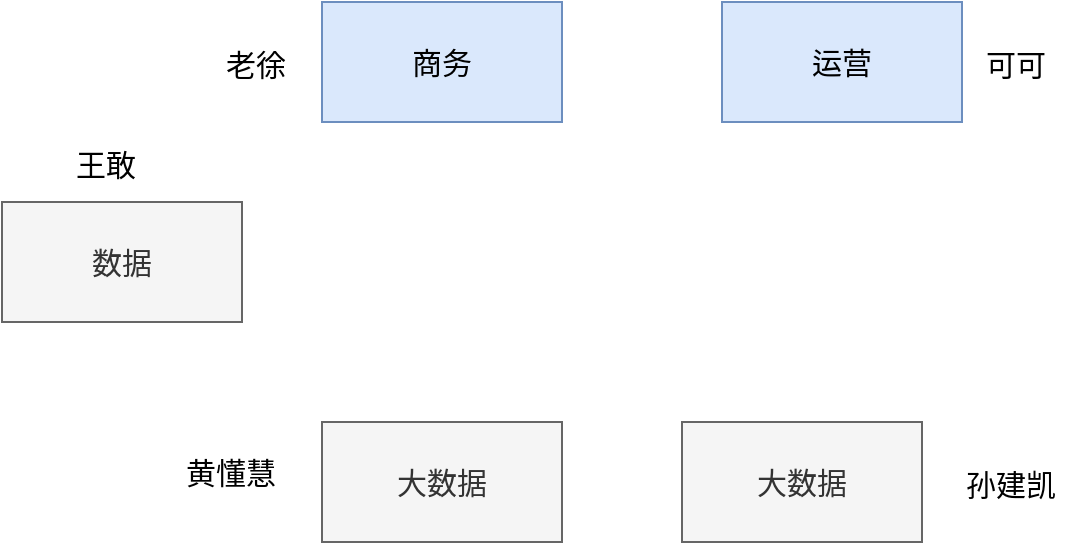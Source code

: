 <mxfile pages="1" version="11.2.3" type="github"><diagram id="fIMwTP92hbdsdI_JvTyM" name="Page-1"><mxGraphModel dx="1038" dy="550" grid="1" gridSize="10" guides="1" tooltips="1" connect="1" arrows="1" fold="1" page="1" pageScale="1" pageWidth="827" pageHeight="1169" math="0" shadow="0"><root><mxCell id="0"/><mxCell id="1" parent="0"/><mxCell id="g6etV0CFP4Bt9fbz8264-1" value="商务" style="rounded=0;whiteSpace=wrap;html=1;fillColor=#dae8fc;strokeColor=#6c8ebf;fontFamily=Verdana;fontSize=15;" vertex="1" parent="1"><mxGeometry x="160" y="240" width="120" height="60" as="geometry"/></mxCell><mxCell id="g6etV0CFP4Bt9fbz8264-4" value="运营" style="rounded=0;whiteSpace=wrap;html=1;fillColor=#dae8fc;strokeColor=#6c8ebf;fontFamily=Verdana;fontSize=15;" vertex="1" parent="1"><mxGeometry x="360" y="240" width="120" height="60" as="geometry"/></mxCell><mxCell id="g6etV0CFP4Bt9fbz8264-5" value="数据" style="rounded=0;whiteSpace=wrap;html=1;fillColor=#f5f5f5;strokeColor=#666666;fontFamily=Verdana;fontSize=15;fontColor=#333333;" vertex="1" parent="1"><mxGeometry y="340" width="120" height="60" as="geometry"/></mxCell><mxCell id="g6etV0CFP4Bt9fbz8264-9" value="大数据" style="rounded=0;whiteSpace=wrap;html=1;fontFamily=Verdana;fontSize=15;fillColor=#f5f5f5;strokeColor=#666666;fontColor=#333333;" vertex="1" parent="1"><mxGeometry x="160" y="450" width="120" height="60" as="geometry"/></mxCell><mxCell id="g6etV0CFP4Bt9fbz8264-10" value="老徐" style="text;html=1;resizable=0;points=[];autosize=1;align=left;verticalAlign=top;spacingTop=-4;fontSize=15;fontFamily=Verdana;" vertex="1" parent="1"><mxGeometry x="110" y="260" width="50" height="20" as="geometry"/></mxCell><mxCell id="g6etV0CFP4Bt9fbz8264-11" value="可可" style="text;html=1;resizable=0;points=[];autosize=1;align=left;verticalAlign=top;spacingTop=-4;fontSize=15;fontFamily=Verdana;" vertex="1" parent="1"><mxGeometry x="490" y="260" width="50" height="20" as="geometry"/></mxCell><mxCell id="g6etV0CFP4Bt9fbz8264-12" value="王敢" style="text;html=1;resizable=0;points=[];autosize=1;align=left;verticalAlign=top;spacingTop=-4;fontSize=15;fontFamily=Verdana;" vertex="1" parent="1"><mxGeometry x="35" y="310" width="50" height="20" as="geometry"/></mxCell><mxCell id="g6etV0CFP4Bt9fbz8264-13" value="大数据" style="rounded=0;whiteSpace=wrap;html=1;fontFamily=Verdana;fontSize=15;fillColor=#f5f5f5;strokeColor=#666666;fontColor=#333333;" vertex="1" parent="1"><mxGeometry x="340" y="450" width="120" height="60" as="geometry"/></mxCell><mxCell id="g6etV0CFP4Bt9fbz8264-15" value="黄懂慧" style="text;html=1;fontSize=15;fontFamily=Verdana;" vertex="1" parent="1"><mxGeometry x="90" y="460" width="70" height="30" as="geometry"/></mxCell><mxCell id="g6etV0CFP4Bt9fbz8264-19" value="孙建凯" style="text;html=1;resizable=0;points=[];autosize=1;align=left;verticalAlign=top;spacingTop=-4;fontSize=15;fontFamily=Verdana;" vertex="1" parent="1"><mxGeometry x="480" y="470" width="60" height="20" as="geometry"/></mxCell></root></mxGraphModel></diagram></mxfile>
